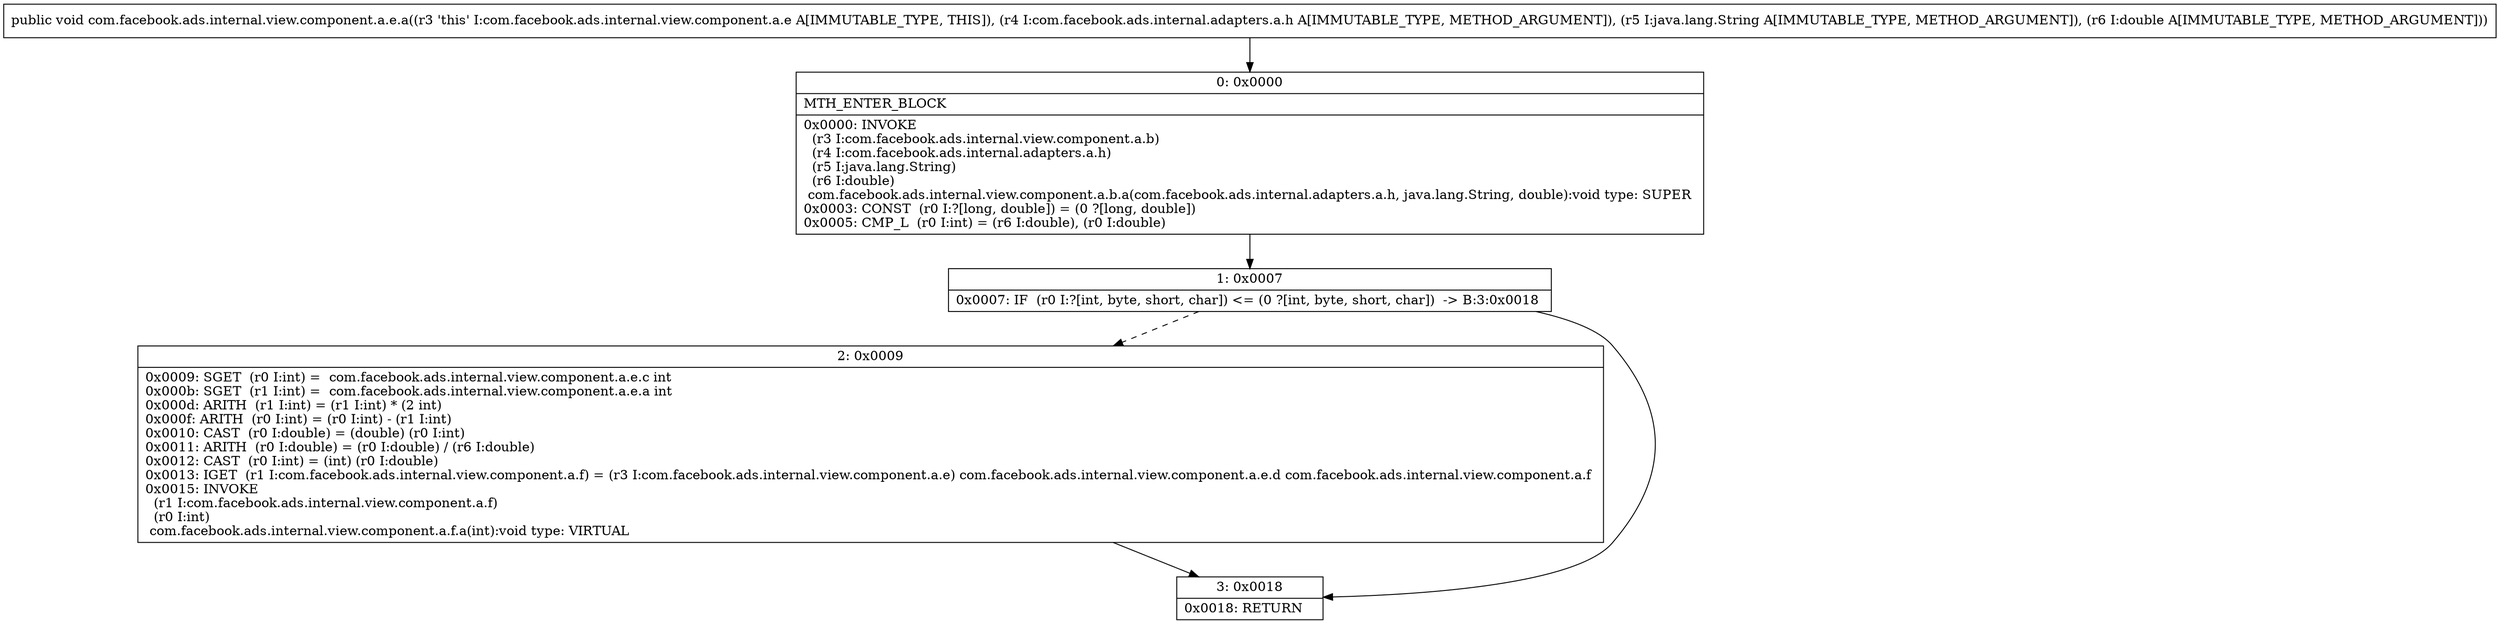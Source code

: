 digraph "CFG forcom.facebook.ads.internal.view.component.a.e.a(Lcom\/facebook\/ads\/internal\/adapters\/a\/h;Ljava\/lang\/String;D)V" {
Node_0 [shape=record,label="{0\:\ 0x0000|MTH_ENTER_BLOCK\l|0x0000: INVOKE  \l  (r3 I:com.facebook.ads.internal.view.component.a.b)\l  (r4 I:com.facebook.ads.internal.adapters.a.h)\l  (r5 I:java.lang.String)\l  (r6 I:double)\l com.facebook.ads.internal.view.component.a.b.a(com.facebook.ads.internal.adapters.a.h, java.lang.String, double):void type: SUPER \l0x0003: CONST  (r0 I:?[long, double]) = (0 ?[long, double]) \l0x0005: CMP_L  (r0 I:int) = (r6 I:double), (r0 I:double) \l}"];
Node_1 [shape=record,label="{1\:\ 0x0007|0x0007: IF  (r0 I:?[int, byte, short, char]) \<= (0 ?[int, byte, short, char])  \-\> B:3:0x0018 \l}"];
Node_2 [shape=record,label="{2\:\ 0x0009|0x0009: SGET  (r0 I:int) =  com.facebook.ads.internal.view.component.a.e.c int \l0x000b: SGET  (r1 I:int) =  com.facebook.ads.internal.view.component.a.e.a int \l0x000d: ARITH  (r1 I:int) = (r1 I:int) * (2 int) \l0x000f: ARITH  (r0 I:int) = (r0 I:int) \- (r1 I:int) \l0x0010: CAST  (r0 I:double) = (double) (r0 I:int) \l0x0011: ARITH  (r0 I:double) = (r0 I:double) \/ (r6 I:double) \l0x0012: CAST  (r0 I:int) = (int) (r0 I:double) \l0x0013: IGET  (r1 I:com.facebook.ads.internal.view.component.a.f) = (r3 I:com.facebook.ads.internal.view.component.a.e) com.facebook.ads.internal.view.component.a.e.d com.facebook.ads.internal.view.component.a.f \l0x0015: INVOKE  \l  (r1 I:com.facebook.ads.internal.view.component.a.f)\l  (r0 I:int)\l com.facebook.ads.internal.view.component.a.f.a(int):void type: VIRTUAL \l}"];
Node_3 [shape=record,label="{3\:\ 0x0018|0x0018: RETURN   \l}"];
MethodNode[shape=record,label="{public void com.facebook.ads.internal.view.component.a.e.a((r3 'this' I:com.facebook.ads.internal.view.component.a.e A[IMMUTABLE_TYPE, THIS]), (r4 I:com.facebook.ads.internal.adapters.a.h A[IMMUTABLE_TYPE, METHOD_ARGUMENT]), (r5 I:java.lang.String A[IMMUTABLE_TYPE, METHOD_ARGUMENT]), (r6 I:double A[IMMUTABLE_TYPE, METHOD_ARGUMENT])) }"];
MethodNode -> Node_0;
Node_0 -> Node_1;
Node_1 -> Node_2[style=dashed];
Node_1 -> Node_3;
Node_2 -> Node_3;
}

